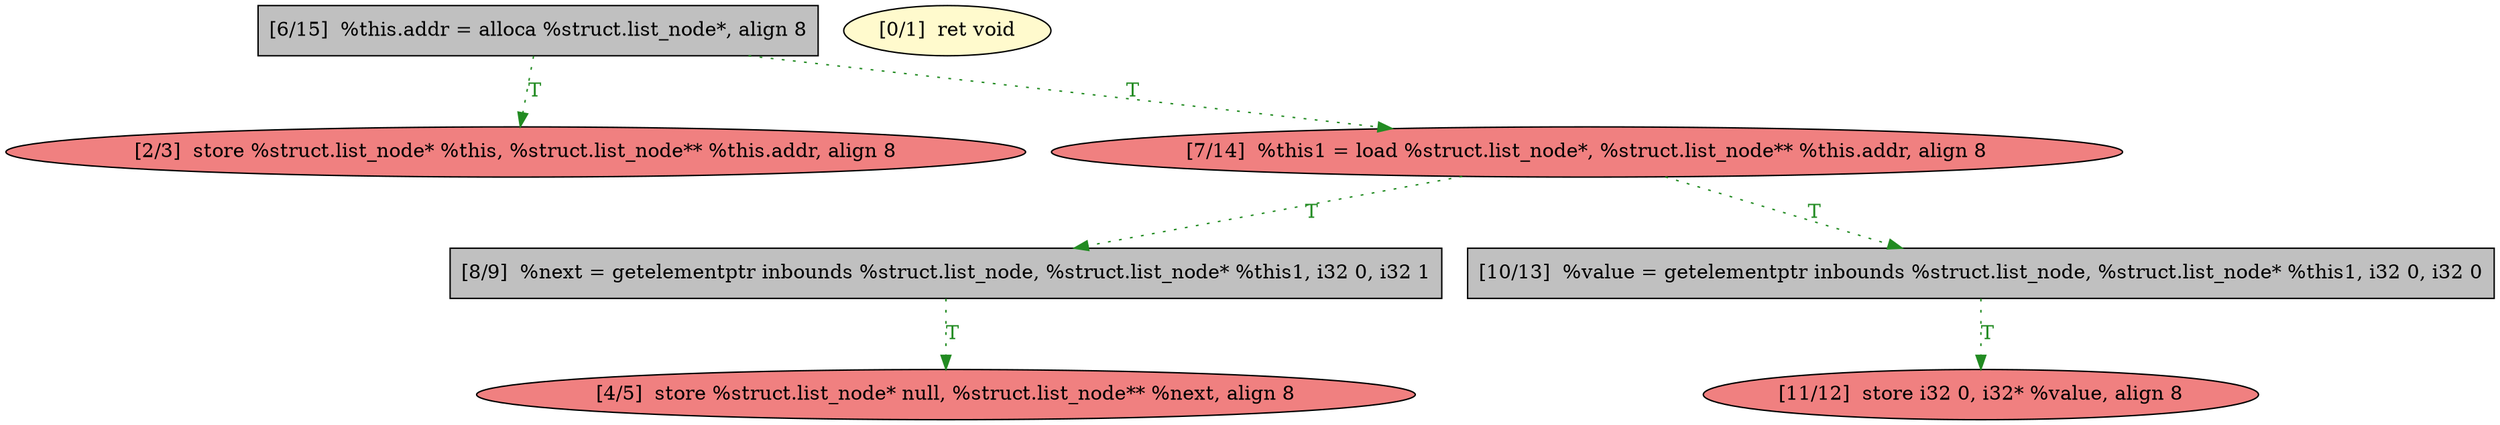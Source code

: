 
digraph G {


node378 [fillcolor=lightcoral,label="[2/3]  store %struct.list_node* %this, %struct.list_node** %this.addr, align 8",shape=ellipse,style=filled ]
node377 [fillcolor=lemonchiffon,label="[0/1]  ret void",shape=ellipse,style=filled ]
node383 [fillcolor=lightcoral,label="[7/14]  %this1 = load %struct.list_node*, %struct.list_node** %this.addr, align 8",shape=ellipse,style=filled ]
node380 [fillcolor=grey,label="[6/15]  %this.addr = alloca %struct.list_node*, align 8",shape=rectangle,style=filled ]
node382 [fillcolor=lightcoral,label="[11/12]  store i32 0, i32* %value, align 8",shape=ellipse,style=filled ]
node384 [fillcolor=grey,label="[8/9]  %next = getelementptr inbounds %struct.list_node, %struct.list_node* %this1, i32 0, i32 1",shape=rectangle,style=filled ]
node379 [fillcolor=lightcoral,label="[4/5]  store %struct.list_node* null, %struct.list_node** %next, align 8",shape=ellipse,style=filled ]
node381 [fillcolor=grey,label="[10/13]  %value = getelementptr inbounds %struct.list_node, %struct.list_node* %this1, i32 0, i32 0",shape=rectangle,style=filled ]

node383->node384 [style=dotted,color=forestgreen,label="T",fontcolor=forestgreen ]
node380->node378 [style=dotted,color=forestgreen,label="T",fontcolor=forestgreen ]
node381->node382 [style=dotted,color=forestgreen,label="T",fontcolor=forestgreen ]
node380->node383 [style=dotted,color=forestgreen,label="T",fontcolor=forestgreen ]
node384->node379 [style=dotted,color=forestgreen,label="T",fontcolor=forestgreen ]
node383->node381 [style=dotted,color=forestgreen,label="T",fontcolor=forestgreen ]


}
